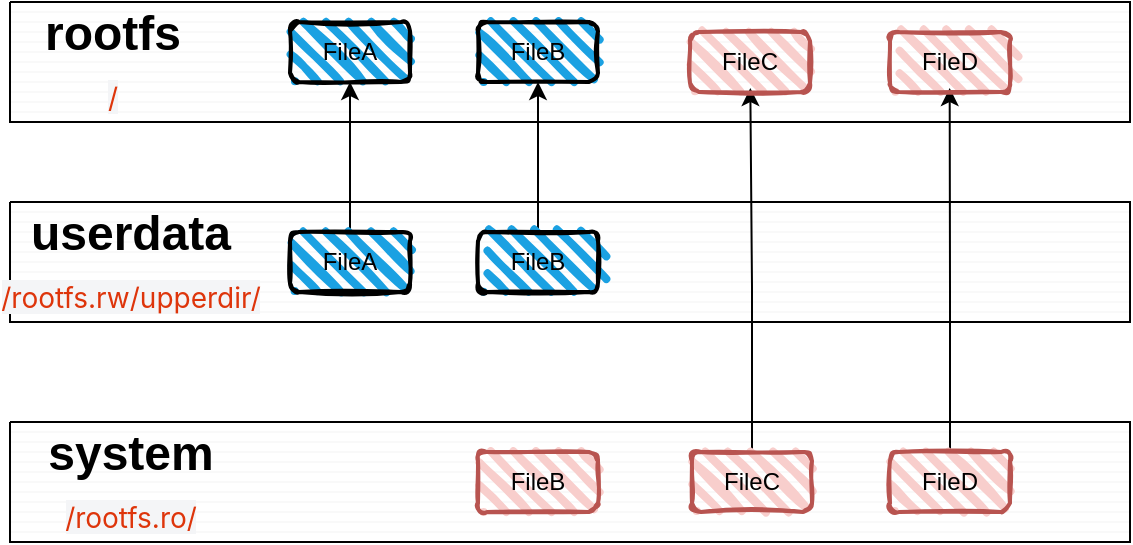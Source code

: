 <mxfile version="24.3.1" type="github">
  <diagram id="C5RBs43oDa-KdzZeNtuy" name="Page-1">
    <mxGraphModel dx="1306" dy="714" grid="1" gridSize="10" guides="1" tooltips="1" connect="1" arrows="1" fold="1" page="1" pageScale="1" pageWidth="827" pageHeight="1169" math="0" shadow="0">
      <root>
        <mxCell id="WIyWlLk6GJQsqaUBKTNV-0" />
        <mxCell id="WIyWlLk6GJQsqaUBKTNV-1" parent="WIyWlLk6GJQsqaUBKTNV-0" />
        <mxCell id="TJP5lIswmAY3DPChY6eh-13" value="" style="verticalLabelPosition=bottom;verticalAlign=top;html=1;shape=mxgraph.basic.patternFillRect;fillStyle=hor;step=5;fillStrokeWidth=0.2;fillStrokeColor=#dddddd;" vertex="1" parent="WIyWlLk6GJQsqaUBKTNV-1">
          <mxGeometry x="120" y="160" width="560" height="60" as="geometry" />
        </mxCell>
        <mxCell id="TJP5lIswmAY3DPChY6eh-15" value="" style="verticalLabelPosition=bottom;verticalAlign=top;html=1;shape=mxgraph.basic.patternFillRect;fillStyle=hor;step=5;fillStrokeWidth=0.2;fillStrokeColor=#dddddd;" vertex="1" parent="WIyWlLk6GJQsqaUBKTNV-1">
          <mxGeometry x="120" y="260" width="560" height="60" as="geometry" />
        </mxCell>
        <mxCell id="TJP5lIswmAY3DPChY6eh-16" value="" style="verticalLabelPosition=bottom;verticalAlign=top;html=1;shape=mxgraph.basic.patternFillRect;fillStyle=hor;step=5;fillStrokeWidth=0.2;fillStrokeColor=#dddddd;" vertex="1" parent="WIyWlLk6GJQsqaUBKTNV-1">
          <mxGeometry x="120" y="370" width="560" height="60" as="geometry" />
        </mxCell>
        <mxCell id="TJP5lIswmAY3DPChY6eh-17" value="FileA" style="rounded=1;whiteSpace=wrap;html=1;strokeWidth=2;fillWeight=4;hachureGap=8;hachureAngle=45;fillColor=#1ba1e2;sketch=1;" vertex="1" parent="WIyWlLk6GJQsqaUBKTNV-1">
          <mxGeometry x="260" y="170" width="60" height="30" as="geometry" />
        </mxCell>
        <mxCell id="TJP5lIswmAY3DPChY6eh-18" value="FileB" style="rounded=1;whiteSpace=wrap;html=1;strokeWidth=2;fillWeight=4;hachureGap=8;hachureAngle=45;fillColor=#1ba1e2;sketch=1;" vertex="1" parent="WIyWlLk6GJQsqaUBKTNV-1">
          <mxGeometry x="354" y="170" width="60" height="30" as="geometry" />
        </mxCell>
        <mxCell id="TJP5lIswmAY3DPChY6eh-36" value="" style="edgeStyle=orthogonalEdgeStyle;rounded=0;orthogonalLoop=1;jettySize=auto;html=1;" edge="1" parent="WIyWlLk6GJQsqaUBKTNV-1" source="TJP5lIswmAY3DPChY6eh-19" target="TJP5lIswmAY3DPChY6eh-17">
          <mxGeometry relative="1" as="geometry" />
        </mxCell>
        <mxCell id="TJP5lIswmAY3DPChY6eh-19" value="FileA" style="rounded=1;whiteSpace=wrap;html=1;strokeWidth=2;fillWeight=4;hachureGap=8;hachureAngle=45;fillColor=#1ba1e2;sketch=1;" vertex="1" parent="WIyWlLk6GJQsqaUBKTNV-1">
          <mxGeometry x="260" y="275" width="60" height="30" as="geometry" />
        </mxCell>
        <mxCell id="TJP5lIswmAY3DPChY6eh-35" value="" style="edgeStyle=orthogonalEdgeStyle;rounded=0;orthogonalLoop=1;jettySize=auto;html=1;" edge="1" parent="WIyWlLk6GJQsqaUBKTNV-1" source="TJP5lIswmAY3DPChY6eh-20" target="TJP5lIswmAY3DPChY6eh-18">
          <mxGeometry relative="1" as="geometry" />
        </mxCell>
        <mxCell id="TJP5lIswmAY3DPChY6eh-20" value="FileB" style="rounded=1;whiteSpace=wrap;html=1;strokeWidth=2;fillWeight=4;hachureGap=8;hachureAngle=45;fillColor=#1ba1e2;sketch=1;" vertex="1" parent="WIyWlLk6GJQsqaUBKTNV-1">
          <mxGeometry x="354" y="275" width="60" height="30" as="geometry" />
        </mxCell>
        <object label="FileB" fileB="" id="TJP5lIswmAY3DPChY6eh-24">
          <mxCell style="rounded=1;whiteSpace=wrap;html=1;strokeWidth=2;fillWeight=4;hachureGap=8;hachureAngle=45;fillColor=#f8cecc;sketch=1;strokeColor=#b85450;" vertex="1" parent="WIyWlLk6GJQsqaUBKTNV-1">
            <mxGeometry x="354" y="385" width="60" height="30" as="geometry" />
          </mxCell>
        </object>
        <mxCell id="TJP5lIswmAY3DPChY6eh-37" value="" style="edgeStyle=orthogonalEdgeStyle;rounded=0;orthogonalLoop=1;jettySize=auto;html=1;entryX=0.661;entryY=0.717;entryDx=0;entryDy=0;entryPerimeter=0;" edge="1" parent="WIyWlLk6GJQsqaUBKTNV-1" source="TJP5lIswmAY3DPChY6eh-25" target="TJP5lIswmAY3DPChY6eh-13">
          <mxGeometry relative="1" as="geometry" />
        </mxCell>
        <mxCell id="TJP5lIswmAY3DPChY6eh-25" value="FileC" style="rounded=1;whiteSpace=wrap;html=1;strokeWidth=2;fillWeight=4;hachureGap=8;hachureAngle=45;fillColor=#f8cecc;sketch=1;strokeColor=#b85450;" vertex="1" parent="WIyWlLk6GJQsqaUBKTNV-1">
          <mxGeometry x="461" y="385" width="60" height="30" as="geometry" />
        </mxCell>
        <mxCell id="TJP5lIswmAY3DPChY6eh-38" value="" style="edgeStyle=orthogonalEdgeStyle;rounded=0;orthogonalLoop=1;jettySize=auto;html=1;entryX=0.839;entryY=0.717;entryDx=0;entryDy=0;entryPerimeter=0;" edge="1" parent="WIyWlLk6GJQsqaUBKTNV-1" source="TJP5lIswmAY3DPChY6eh-26" target="TJP5lIswmAY3DPChY6eh-13">
          <mxGeometry relative="1" as="geometry" />
        </mxCell>
        <mxCell id="TJP5lIswmAY3DPChY6eh-26" value="FileD" style="rounded=1;whiteSpace=wrap;html=1;strokeWidth=2;fillWeight=4;hachureGap=8;hachureAngle=45;fillColor=#f8cecc;sketch=1;strokeColor=#b85450;" vertex="1" parent="WIyWlLk6GJQsqaUBKTNV-1">
          <mxGeometry x="560" y="385" width="60" height="30" as="geometry" />
        </mxCell>
        <mxCell id="TJP5lIswmAY3DPChY6eh-29" value="FileC" style="rounded=1;whiteSpace=wrap;html=1;strokeWidth=2;fillWeight=4;hachureGap=8;hachureAngle=45;fillColor=#f8cecc;sketch=1;strokeColor=#b85450;" vertex="1" parent="WIyWlLk6GJQsqaUBKTNV-1">
          <mxGeometry x="460" y="175" width="60" height="30" as="geometry" />
        </mxCell>
        <mxCell id="TJP5lIswmAY3DPChY6eh-30" value="FileD" style="rounded=1;whiteSpace=wrap;html=1;strokeWidth=2;fillWeight=4;hachureGap=8;hachureAngle=45;fillColor=#f8cecc;sketch=1;strokeColor=#b85450;" vertex="1" parent="WIyWlLk6GJQsqaUBKTNV-1">
          <mxGeometry x="560" y="175" width="60" height="30" as="geometry" />
        </mxCell>
        <mxCell id="TJP5lIswmAY3DPChY6eh-32" value="rootfs&lt;div&gt;&lt;span style=&quot;color: rgb(222, 53, 11); font-family: -apple-system, &amp;quot;system-ui&amp;quot;, &amp;quot;Segoe UI&amp;quot;, Roboto, Oxygen, Ubuntu, &amp;quot;Fira Sans&amp;quot;, &amp;quot;Droid Sans&amp;quot;, &amp;quot;Helvetica Neue&amp;quot;, sans-serif; font-size: 14px; font-weight: 400; text-align: start; text-wrap: wrap; background-color: rgb(244, 245, 247);&quot;&gt;/&lt;/span&gt;&lt;br&gt;&lt;/div&gt;" style="text;strokeColor=none;fillColor=none;html=1;fontSize=24;fontStyle=1;verticalAlign=middle;align=center;" vertex="1" parent="WIyWlLk6GJQsqaUBKTNV-1">
          <mxGeometry x="121" y="170" width="100" height="40" as="geometry" />
        </mxCell>
        <mxCell id="TJP5lIswmAY3DPChY6eh-33" value="userdata&lt;div&gt;&lt;span style=&quot;color: rgb(222, 53, 11); font-family: -apple-system, &amp;quot;system-ui&amp;quot;, &amp;quot;Segoe UI&amp;quot;, Roboto, Oxygen, Ubuntu, &amp;quot;Fira Sans&amp;quot;, &amp;quot;Droid Sans&amp;quot;, &amp;quot;Helvetica Neue&amp;quot;, sans-serif; font-size: 14px; font-weight: 400; text-align: start; text-wrap: wrap; background-color: rgb(244, 245, 247);&quot;&gt;/rootfs.rw/upperdir/&lt;/span&gt;&lt;br&gt;&lt;/div&gt;" style="text;strokeColor=none;fillColor=none;html=1;fontSize=24;fontStyle=1;verticalAlign=middle;align=center;" vertex="1" parent="WIyWlLk6GJQsqaUBKTNV-1">
          <mxGeometry x="130" y="270" width="100" height="40" as="geometry" />
        </mxCell>
        <mxCell id="TJP5lIswmAY3DPChY6eh-34" value="system&lt;div&gt;&lt;span style=&quot;color: rgb(222, 53, 11); font-family: -apple-system, &amp;quot;system-ui&amp;quot;, &amp;quot;Segoe UI&amp;quot;, Roboto, Oxygen, Ubuntu, &amp;quot;Fira Sans&amp;quot;, &amp;quot;Droid Sans&amp;quot;, &amp;quot;Helvetica Neue&amp;quot;, sans-serif; font-size: 14px; font-weight: 400; text-align: start; text-wrap: wrap; background-color: rgb(244, 245, 247);&quot;&gt;/rootfs.ro/&lt;/span&gt;&lt;br&gt;&lt;/div&gt;" style="text;strokeColor=none;fillColor=none;html=1;fontSize=24;fontStyle=1;verticalAlign=middle;align=center;" vertex="1" parent="WIyWlLk6GJQsqaUBKTNV-1">
          <mxGeometry x="130" y="380" width="100" height="40" as="geometry" />
        </mxCell>
      </root>
    </mxGraphModel>
  </diagram>
</mxfile>
